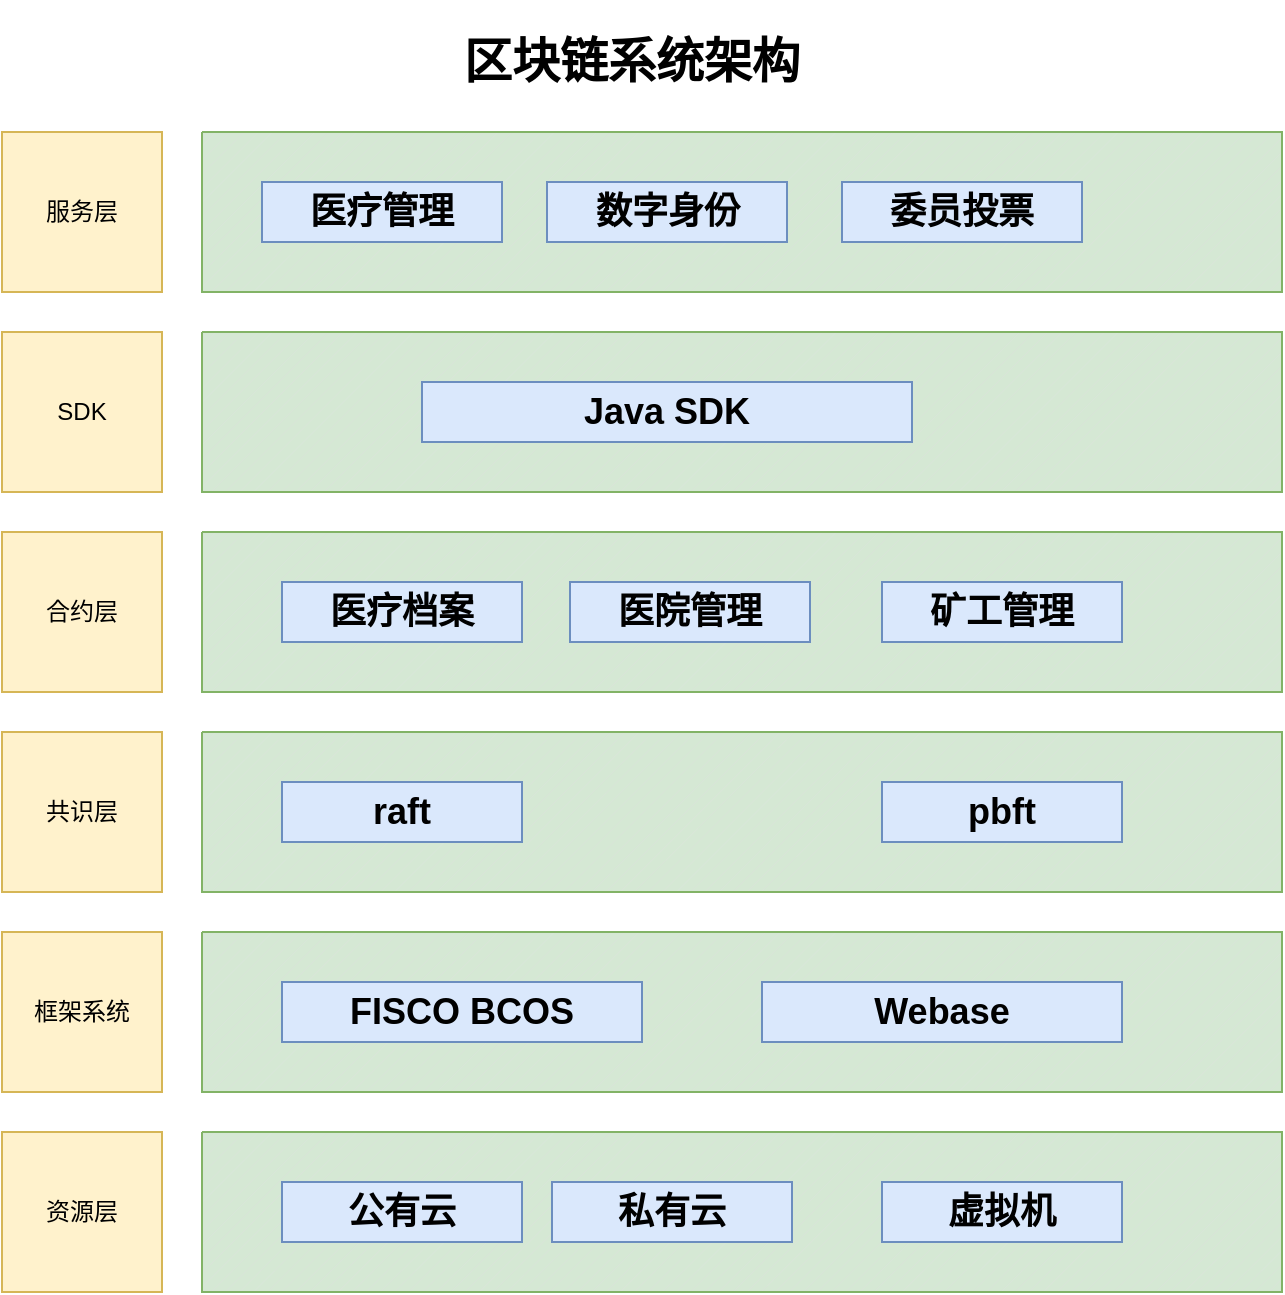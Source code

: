<mxfile version="21.1.8" type="github">
  <diagram name="第 1 页" id="BFmFJj9jeWmkGfo1fLZ5">
    <mxGraphModel dx="1050" dy="1750" grid="1" gridSize="10" guides="1" tooltips="1" connect="0" arrows="1" fold="1" page="1" pageScale="1" pageWidth="827" pageHeight="1169" math="0" shadow="0">
      <root>
        <mxCell id="0" />
        <mxCell id="1" parent="0" />
        <mxCell id="8wWSu8ZdaB7HkUTqcT03-6" value="" style="verticalLabelPosition=bottom;verticalAlign=top;html=1;shape=mxgraph.basic.patternFillRect;fillStyle=diag;step=5;fillStrokeWidth=0.2;fillStrokeColor=#dddddd;fillColor=#d5e8d4;strokeColor=#82b366;" vertex="1" parent="1">
          <mxGeometry x="170" y="380" width="540" height="80" as="geometry" />
        </mxCell>
        <mxCell id="8wWSu8ZdaB7HkUTqcT03-1" value="&lt;h1&gt;区块链系统架构&lt;/h1&gt;" style="text;strokeColor=none;align=center;fillColor=none;html=1;verticalAlign=middle;whiteSpace=wrap;rounded=0;" vertex="1" parent="1">
          <mxGeometry x="290" y="-170" width="190" height="30" as="geometry" />
        </mxCell>
        <mxCell id="8wWSu8ZdaB7HkUTqcT03-2" value="资源层" style="whiteSpace=wrap;html=1;aspect=fixed;fillColor=#fff2cc;strokeColor=#d6b656;" vertex="1" parent="1">
          <mxGeometry x="70" y="380" width="80" height="80" as="geometry" />
        </mxCell>
        <mxCell id="8wWSu8ZdaB7HkUTqcT03-3" value="&lt;h2&gt;公有云&lt;/h2&gt;" style="rounded=0;whiteSpace=wrap;html=1;fillColor=#dae8fc;strokeColor=#6c8ebf;" vertex="1" parent="1">
          <mxGeometry x="210" y="405" width="120" height="30" as="geometry" />
        </mxCell>
        <mxCell id="8wWSu8ZdaB7HkUTqcT03-5" value="&lt;h2&gt;虚拟机&lt;/h2&gt;" style="rounded=0;whiteSpace=wrap;html=1;fillColor=#dae8fc;strokeColor=#6c8ebf;" vertex="1" parent="1">
          <mxGeometry x="510" y="405" width="120" height="30" as="geometry" />
        </mxCell>
        <mxCell id="8wWSu8ZdaB7HkUTqcT03-7" value="私有云" style="rounded=0;whiteSpace=wrap;html=1;" vertex="1" parent="1">
          <mxGeometry x="345" y="405" width="120" height="30" as="geometry" />
        </mxCell>
        <mxCell id="8wWSu8ZdaB7HkUTqcT03-8" value="框架系统" style="whiteSpace=wrap;html=1;aspect=fixed;fillColor=#fff2cc;strokeColor=#d6b656;" vertex="1" parent="1">
          <mxGeometry x="70" y="280" width="80" height="80" as="geometry" />
        </mxCell>
        <mxCell id="8wWSu8ZdaB7HkUTqcT03-9" value="" style="verticalLabelPosition=bottom;verticalAlign=top;html=1;shape=mxgraph.basic.patternFillRect;fillStyle=diag;step=5;fillStrokeWidth=0.2;fillStrokeColor=#dddddd;fillColor=#d5e8d4;strokeColor=#82b366;" vertex="1" parent="1">
          <mxGeometry x="170" y="280" width="540" height="80" as="geometry" />
        </mxCell>
        <mxCell id="8wWSu8ZdaB7HkUTqcT03-10" value="&lt;h2&gt;私有云&lt;/h2&gt;" style="rounded=0;whiteSpace=wrap;html=1;fillColor=#dae8fc;strokeColor=#6c8ebf;" vertex="1" parent="1">
          <mxGeometry x="345" y="405" width="120" height="30" as="geometry" />
        </mxCell>
        <mxCell id="8wWSu8ZdaB7HkUTqcT03-11" value="&lt;h2&gt;FISCO BCOS&lt;/h2&gt;" style="rounded=0;whiteSpace=wrap;html=1;fillColor=#dae8fc;strokeColor=#6c8ebf;" vertex="1" parent="1">
          <mxGeometry x="210" y="305" width="180" height="30" as="geometry" />
        </mxCell>
        <mxCell id="8wWSu8ZdaB7HkUTqcT03-12" value="共识层" style="whiteSpace=wrap;html=1;aspect=fixed;fillColor=#fff2cc;strokeColor=#d6b656;" vertex="1" parent="1">
          <mxGeometry x="70" y="180" width="80" height="80" as="geometry" />
        </mxCell>
        <mxCell id="8wWSu8ZdaB7HkUTqcT03-13" value="" style="verticalLabelPosition=bottom;verticalAlign=top;html=1;shape=mxgraph.basic.patternFillRect;fillStyle=diag;step=5;fillStrokeWidth=0.2;fillStrokeColor=#dddddd;fillColor=#d5e8d4;strokeColor=#82b366;" vertex="1" parent="1">
          <mxGeometry x="170" y="180" width="540" height="80" as="geometry" />
        </mxCell>
        <mxCell id="8wWSu8ZdaB7HkUTqcT03-14" value="&lt;h2&gt;raft&lt;/h2&gt;" style="rounded=0;whiteSpace=wrap;html=1;fillColor=#dae8fc;strokeColor=#6c8ebf;" vertex="1" parent="1">
          <mxGeometry x="210" y="205" width="120" height="30" as="geometry" />
        </mxCell>
        <mxCell id="8wWSu8ZdaB7HkUTqcT03-15" value="&lt;h2&gt;pbft&lt;/h2&gt;" style="rounded=0;whiteSpace=wrap;html=1;fillColor=#dae8fc;strokeColor=#6c8ebf;" vertex="1" parent="1">
          <mxGeometry x="510" y="205" width="120" height="30" as="geometry" />
        </mxCell>
        <mxCell id="8wWSu8ZdaB7HkUTqcT03-16" value="合约层" style="whiteSpace=wrap;html=1;aspect=fixed;fillColor=#fff2cc;strokeColor=#d6b656;" vertex="1" parent="1">
          <mxGeometry x="70" y="80" width="80" height="80" as="geometry" />
        </mxCell>
        <mxCell id="8wWSu8ZdaB7HkUTqcT03-17" value="" style="verticalLabelPosition=bottom;verticalAlign=top;html=1;shape=mxgraph.basic.patternFillRect;fillStyle=diag;step=5;fillStrokeWidth=0.2;fillStrokeColor=#dddddd;fillColor=#d5e8d4;strokeColor=#82b366;" vertex="1" parent="1">
          <mxGeometry x="170" y="80" width="540" height="80" as="geometry" />
        </mxCell>
        <mxCell id="8wWSu8ZdaB7HkUTqcT03-19" value="&lt;h2&gt;医疗档案&lt;/h2&gt;" style="rounded=0;whiteSpace=wrap;html=1;fillColor=#dae8fc;strokeColor=#6c8ebf;" vertex="1" parent="1">
          <mxGeometry x="210" y="105" width="120" height="30" as="geometry" />
        </mxCell>
        <mxCell id="8wWSu8ZdaB7HkUTqcT03-20" value="&lt;h2&gt;医院管理&lt;/h2&gt;" style="rounded=0;whiteSpace=wrap;html=1;fillColor=#dae8fc;strokeColor=#6c8ebf;" vertex="1" parent="1">
          <mxGeometry x="354" y="105" width="120" height="30" as="geometry" />
        </mxCell>
        <mxCell id="8wWSu8ZdaB7HkUTqcT03-21" value="&lt;h2&gt;矿工管理&lt;/h2&gt;" style="rounded=0;whiteSpace=wrap;html=1;fillColor=#dae8fc;strokeColor=#6c8ebf;" vertex="1" parent="1">
          <mxGeometry x="510" y="105" width="120" height="30" as="geometry" />
        </mxCell>
        <mxCell id="8wWSu8ZdaB7HkUTqcT03-22" value="&lt;h2&gt;Webase&lt;/h2&gt;" style="rounded=0;whiteSpace=wrap;html=1;fillColor=#dae8fc;strokeColor=#6c8ebf;" vertex="1" parent="1">
          <mxGeometry x="450" y="305" width="180" height="30" as="geometry" />
        </mxCell>
        <mxCell id="8wWSu8ZdaB7HkUTqcT03-24" value="SDK" style="whiteSpace=wrap;html=1;aspect=fixed;fillColor=#fff2cc;strokeColor=#d6b656;" vertex="1" parent="1">
          <mxGeometry x="70" y="-20" width="80" height="80" as="geometry" />
        </mxCell>
        <mxCell id="8wWSu8ZdaB7HkUTqcT03-25" value="" style="verticalLabelPosition=bottom;verticalAlign=top;html=1;shape=mxgraph.basic.patternFillRect;fillStyle=diag;step=5;fillStrokeWidth=0.2;fillStrokeColor=#dddddd;fillColor=#d5e8d4;strokeColor=#82b366;" vertex="1" parent="1">
          <mxGeometry x="170" y="-20" width="540" height="80" as="geometry" />
        </mxCell>
        <mxCell id="8wWSu8ZdaB7HkUTqcT03-26" value="&lt;h2&gt;Java SDK&lt;/h2&gt;" style="rounded=0;whiteSpace=wrap;html=1;fillColor=#dae8fc;strokeColor=#6c8ebf;" vertex="1" parent="1">
          <mxGeometry x="280" y="5" width="245" height="30" as="geometry" />
        </mxCell>
        <mxCell id="8wWSu8ZdaB7HkUTqcT03-28" value="&lt;p&gt;服务层&lt;/p&gt;" style="whiteSpace=wrap;html=1;aspect=fixed;fillColor=#fff2cc;strokeColor=#d6b656;" vertex="1" parent="1">
          <mxGeometry x="70" y="-120" width="80" height="80" as="geometry" />
        </mxCell>
        <mxCell id="8wWSu8ZdaB7HkUTqcT03-29" value="" style="verticalLabelPosition=bottom;verticalAlign=top;html=1;shape=mxgraph.basic.patternFillRect;fillStyle=diag;step=5;fillStrokeWidth=0.2;fillStrokeColor=#dddddd;fillColor=#d5e8d4;strokeColor=#82b366;" vertex="1" parent="1">
          <mxGeometry x="170" y="-120" width="540" height="80" as="geometry" />
        </mxCell>
        <mxCell id="8wWSu8ZdaB7HkUTqcT03-30" value="&lt;h2&gt;数字身份&lt;/h2&gt;" style="rounded=0;whiteSpace=wrap;html=1;fillColor=#dae8fc;strokeColor=#6c8ebf;" vertex="1" parent="1">
          <mxGeometry x="342.5" y="-95" width="120" height="30" as="geometry" />
        </mxCell>
        <mxCell id="8wWSu8ZdaB7HkUTqcT03-31" value="&lt;h2&gt;委员投票&lt;/h2&gt;" style="rounded=0;whiteSpace=wrap;html=1;fillColor=#dae8fc;strokeColor=#6c8ebf;" vertex="1" parent="1">
          <mxGeometry x="490" y="-95" width="120" height="30" as="geometry" />
        </mxCell>
        <mxCell id="8wWSu8ZdaB7HkUTqcT03-32" value="&lt;h2&gt;医疗管理&lt;/h2&gt;" style="rounded=0;whiteSpace=wrap;html=1;fillColor=#dae8fc;strokeColor=#6c8ebf;" vertex="1" parent="1">
          <mxGeometry x="200" y="-95" width="120" height="30" as="geometry" />
        </mxCell>
      </root>
    </mxGraphModel>
  </diagram>
</mxfile>
